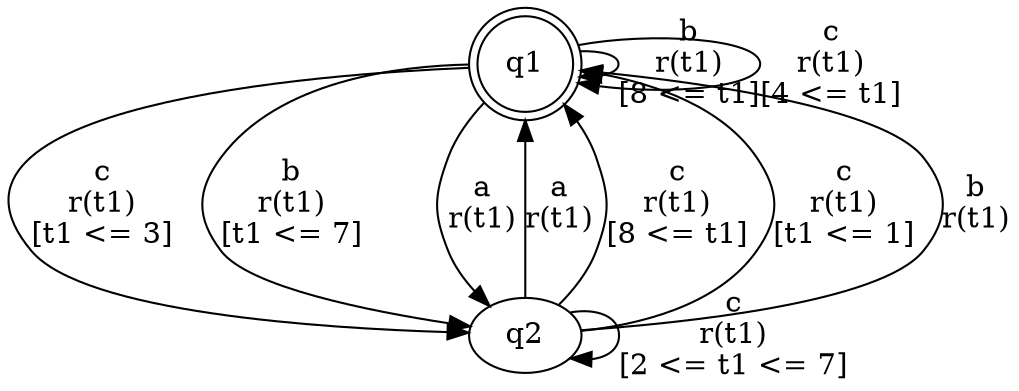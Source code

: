digraph L {
	qq1[label=q1 shape=doublecircle]
	qq2[label=q2]
	qq1 -> qq2[label="c\nr(t1)\n[t1 <= 3]"]
	qq2 -> qq1[label="a\nr(t1)\n"]
	qq2 -> qq2[label="c\nr(t1)\n[2 <= t1 <= 7]"]
	qq2 -> qq1[label="c\nr(t1)\n[8 <= t1]"]
	qq2 -> qq1[label="c\nr(t1)\n[t1 <= 1]"]
	qq2 -> qq1[label="b\nr(t1)\n"]
	qq1 -> qq1[label="b\nr(t1)\n[8 <= t1]"]
	qq1 -> qq2[label="b\nr(t1)\n[t1 <= 7]"]
	qq1 -> qq1[label="c\nr(t1)\n[4 <= t1]"]
	qq1 -> qq2[label="a\nr(t1)\n"]
}
